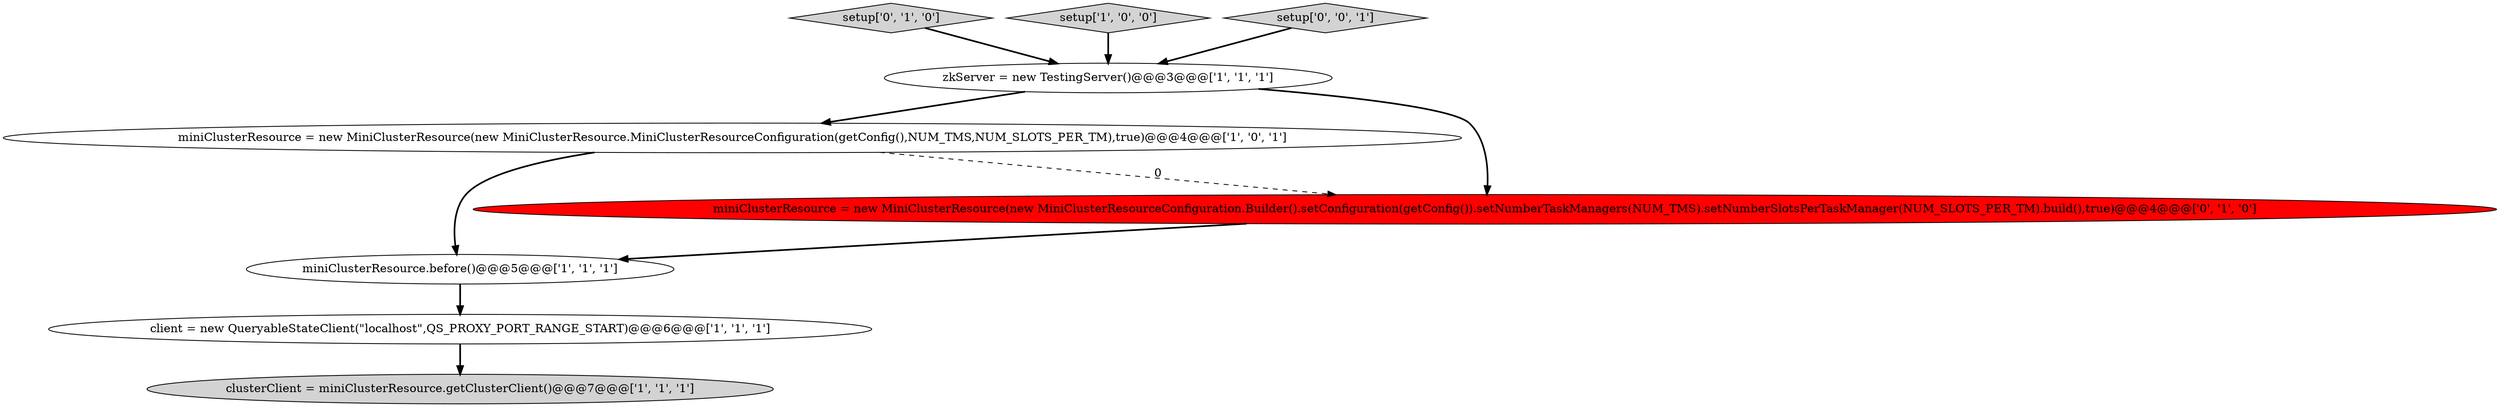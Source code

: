 digraph {
1 [style = filled, label = "clusterClient = miniClusterResource.getClusterClient()@@@7@@@['1', '1', '1']", fillcolor = lightgray, shape = ellipse image = "AAA0AAABBB1BBB"];
7 [style = filled, label = "setup['0', '1', '0']", fillcolor = lightgray, shape = diamond image = "AAA0AAABBB2BBB"];
3 [style = filled, label = "client = new QueryableStateClient(\"localhost\",QS_PROXY_PORT_RANGE_START)@@@6@@@['1', '1', '1']", fillcolor = white, shape = ellipse image = "AAA0AAABBB1BBB"];
4 [style = filled, label = "miniClusterResource.before()@@@5@@@['1', '1', '1']", fillcolor = white, shape = ellipse image = "AAA0AAABBB1BBB"];
2 [style = filled, label = "setup['1', '0', '0']", fillcolor = lightgray, shape = diamond image = "AAA0AAABBB1BBB"];
8 [style = filled, label = "setup['0', '0', '1']", fillcolor = lightgray, shape = diamond image = "AAA0AAABBB3BBB"];
5 [style = filled, label = "miniClusterResource = new MiniClusterResource(new MiniClusterResource.MiniClusterResourceConfiguration(getConfig(),NUM_TMS,NUM_SLOTS_PER_TM),true)@@@4@@@['1', '0', '1']", fillcolor = white, shape = ellipse image = "AAA0AAABBB1BBB"];
6 [style = filled, label = "miniClusterResource = new MiniClusterResource(new MiniClusterResourceConfiguration.Builder().setConfiguration(getConfig()).setNumberTaskManagers(NUM_TMS).setNumberSlotsPerTaskManager(NUM_SLOTS_PER_TM).build(),true)@@@4@@@['0', '1', '0']", fillcolor = red, shape = ellipse image = "AAA1AAABBB2BBB"];
0 [style = filled, label = "zkServer = new TestingServer()@@@3@@@['1', '1', '1']", fillcolor = white, shape = ellipse image = "AAA0AAABBB1BBB"];
8->0 [style = bold, label=""];
4->3 [style = bold, label=""];
6->4 [style = bold, label=""];
2->0 [style = bold, label=""];
7->0 [style = bold, label=""];
5->6 [style = dashed, label="0"];
3->1 [style = bold, label=""];
0->6 [style = bold, label=""];
5->4 [style = bold, label=""];
0->5 [style = bold, label=""];
}
